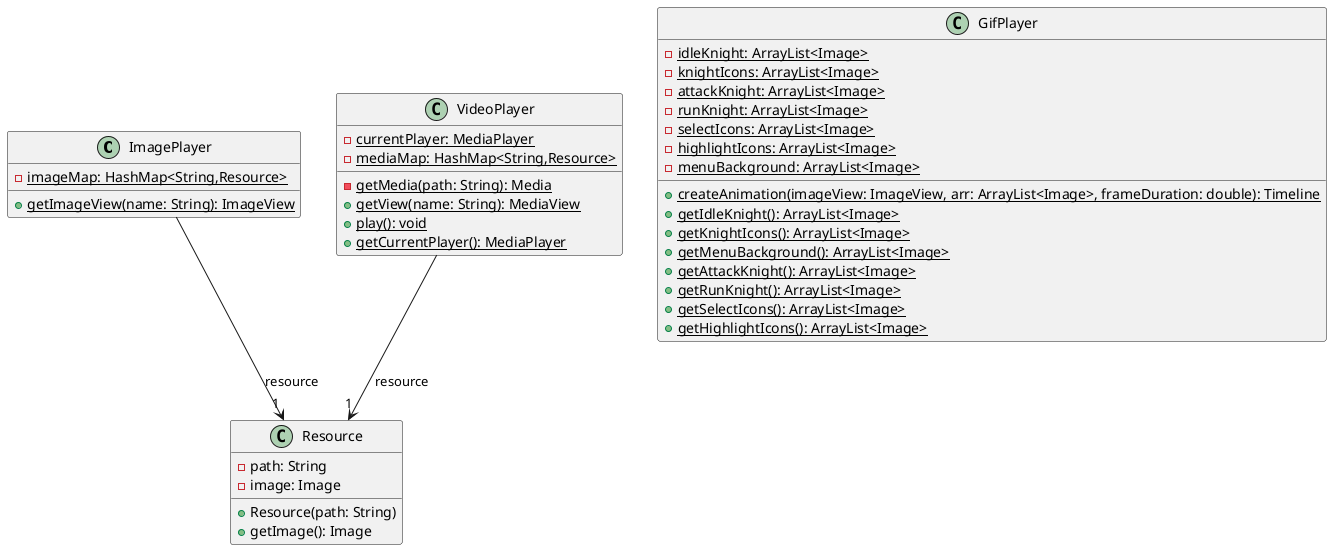 @startuml
class ImagePlayer [[java:image.ImagePlayer]] {
  -{static} imageMap: HashMap<String,Resource>
  +{static} getImageView(name: String): ImageView
}
class Resource [[java:image.Resource]] {
  -path: String
  -image: Image
  +Resource(path: String)
  +getImage(): Image
}
class GifPlayer [[java:image.GifPlayer]] {
  -{static} idleKnight: ArrayList<Image>
  -{static} knightIcons: ArrayList<Image>
  -{static} attackKnight: ArrayList<Image>
  -{static} runKnight: ArrayList<Image>
  -{static} selectIcons: ArrayList<Image>
  -{static} highlightIcons: ArrayList<Image>
  -{static} menuBackground: ArrayList<Image>
  +{static} createAnimation(imageView: ImageView, arr: ArrayList<Image>, frameDuration: double): Timeline
  +{static} getIdleKnight(): ArrayList<Image>
  +{static} getKnightIcons(): ArrayList<Image>
  +{static} getMenuBackground(): ArrayList<Image>
  +{static} getAttackKnight(): ArrayList<Image>
  +{static} getRunKnight(): ArrayList<Image>
  +{static} getSelectIcons(): ArrayList<Image>
  +{static} getHighlightIcons(): ArrayList<Image>
}
class VideoPlayer [[java:image.VideoPlayer]] {
  -{static} currentPlayer: MediaPlayer
  -{static} mediaMap: HashMap<String,Resource>
  -{static} getMedia(path: String): Media
  +{static} getView(name: String): MediaView
  +{static} play(): void
  +{static} getCurrentPlayer(): MediaPlayer
}

ImagePlayer --> "1" Resource: resource
VideoPlayer --> "1" Resource: resource
@enduml